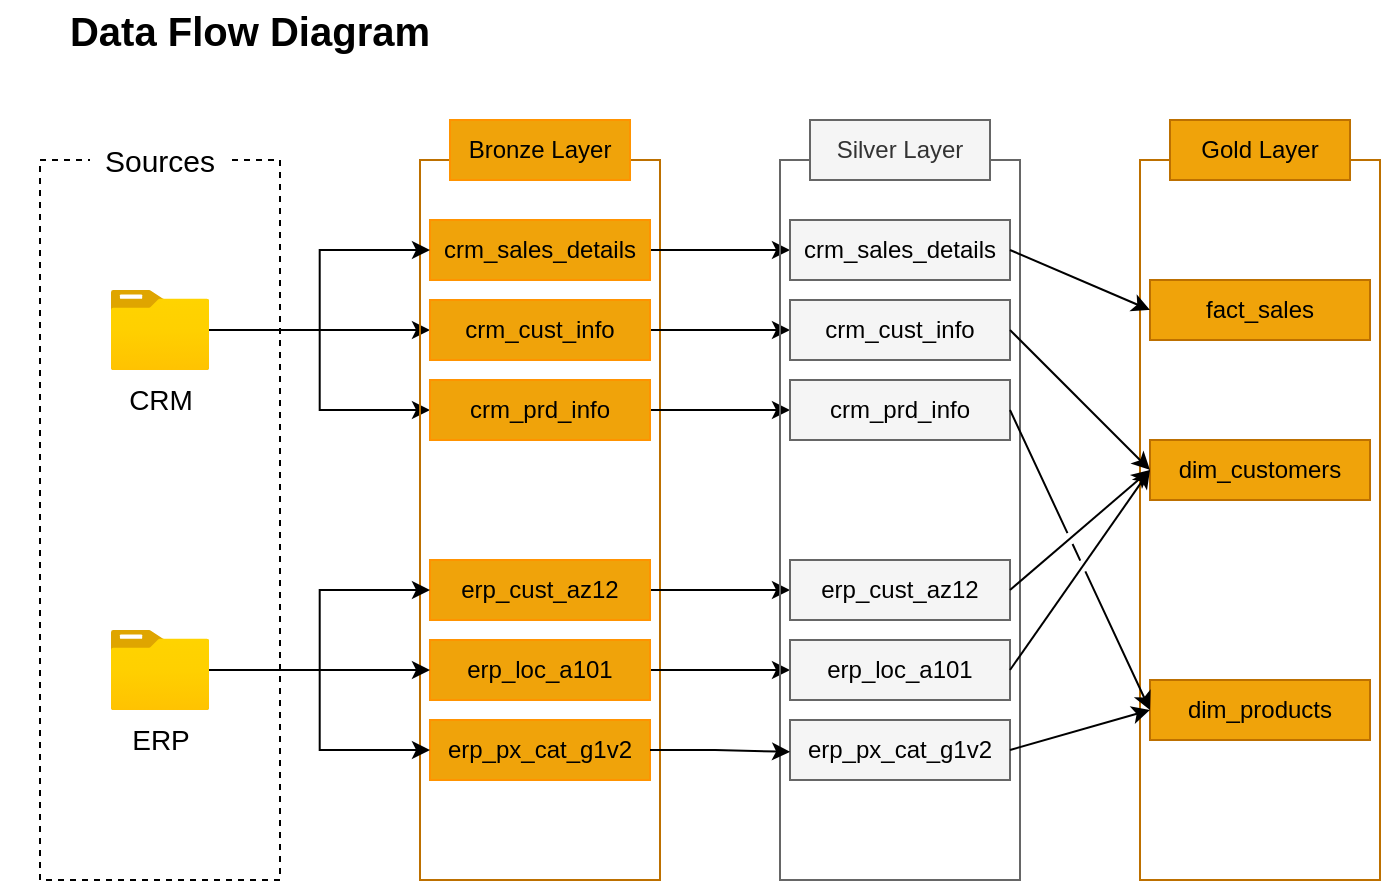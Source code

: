 <mxfile version="28.1.2">
  <diagram name="Page-1" id="qaHxjlIgyF3mS0MB5tUM">
    <mxGraphModel dx="1544" dy="597" grid="1" gridSize="10" guides="1" tooltips="1" connect="1" arrows="1" fold="1" page="1" pageScale="1" pageWidth="850" pageHeight="1100" math="0" shadow="0">
      <root>
        <mxCell id="0" />
        <mxCell id="1" parent="0" />
        <mxCell id="HyrF-hgenXq-LI7c3E3h-1" value="&lt;b&gt;&lt;font style=&quot;font-size: 20px;&quot;&gt;Data Flow Diagram&lt;/font&gt;&lt;/b&gt;" style="text;html=1;align=center;verticalAlign=middle;whiteSpace=wrap;rounded=0;" parent="1" vertex="1">
          <mxGeometry x="-170" y="10" width="250" height="30" as="geometry" />
        </mxCell>
        <mxCell id="HyrF-hgenXq-LI7c3E3h-2" value="" style="rounded=0;whiteSpace=wrap;html=1;fillColor=none;dashed=1;strokeColor=default;" parent="1" vertex="1">
          <mxGeometry x="-150" y="90" width="120" height="360" as="geometry" />
        </mxCell>
        <mxCell id="HyrF-hgenXq-LI7c3E3h-3" value="&lt;font style=&quot;font-size: 15px;&quot;&gt;Sources&lt;/font&gt;" style="rounded=0;whiteSpace=wrap;html=1;fillColor=default;strokeColor=none;" parent="1" vertex="1">
          <mxGeometry x="-125" y="70" width="70" height="40" as="geometry" />
        </mxCell>
        <mxCell id="HyrF-hgenXq-LI7c3E3h-14" style="edgeStyle=orthogonalEdgeStyle;rounded=0;orthogonalLoop=1;jettySize=auto;html=1;entryX=0;entryY=0.5;entryDx=0;entryDy=0;" parent="1" source="HyrF-hgenXq-LI7c3E3h-4" target="HyrF-hgenXq-LI7c3E3h-11" edge="1">
          <mxGeometry relative="1" as="geometry" />
        </mxCell>
        <mxCell id="HyrF-hgenXq-LI7c3E3h-22" style="edgeStyle=orthogonalEdgeStyle;rounded=0;orthogonalLoop=1;jettySize=auto;html=1;entryX=0;entryY=0.5;entryDx=0;entryDy=0;" parent="1" source="HyrF-hgenXq-LI7c3E3h-4" target="HyrF-hgenXq-LI7c3E3h-10" edge="1">
          <mxGeometry relative="1" as="geometry" />
        </mxCell>
        <mxCell id="HyrF-hgenXq-LI7c3E3h-4" value="&lt;font style=&quot;font-size: 14px;&quot;&gt;CRM&lt;/font&gt;" style="image;aspect=fixed;html=1;points=[];align=center;fontSize=12;image=img/lib/azure2/general/Folder_Blank.svg;" parent="1" vertex="1">
          <mxGeometry x="-114.64" y="155" width="49.29" height="40" as="geometry" />
        </mxCell>
        <mxCell id="HyrF-hgenXq-LI7c3E3h-5" value="&lt;font style=&quot;font-size: 14px;&quot;&gt;ERP&lt;/font&gt;" style="image;aspect=fixed;html=1;points=[];align=center;fontSize=12;image=img/lib/azure2/general/Folder_Blank.svg;" parent="1" vertex="1">
          <mxGeometry x="-114.64" y="325" width="49.29" height="40" as="geometry" />
        </mxCell>
        <mxCell id="HyrF-hgenXq-LI7c3E3h-6" value="" style="rounded=0;whiteSpace=wrap;html=1;fillColor=none;fontColor=#000000;strokeColor=#BD7000;" parent="1" vertex="1">
          <mxGeometry x="40" y="90" width="120" height="360" as="geometry" />
        </mxCell>
        <mxCell id="HyrF-hgenXq-LI7c3E3h-7" value="Bronze Layer" style="rounded=0;whiteSpace=wrap;html=1;fillColor=light-dark(#f0a30a, #ffe9bd);strokeColor=light-dark(#FF9300, #ffe6c2);fontColor=#000000;" parent="1" vertex="1">
          <mxGeometry x="55" y="70" width="90" height="30" as="geometry" />
        </mxCell>
        <mxCell id="A2KfE7E6hWgVUClvY2Dg-9" style="edgeStyle=orthogonalEdgeStyle;rounded=0;orthogonalLoop=1;jettySize=auto;html=1;entryX=0;entryY=0.5;entryDx=0;entryDy=0;" parent="1" source="HyrF-hgenXq-LI7c3E3h-9" target="A2KfE7E6hWgVUClvY2Dg-3" edge="1">
          <mxGeometry relative="1" as="geometry" />
        </mxCell>
        <mxCell id="HyrF-hgenXq-LI7c3E3h-9" value="&lt;font style=&quot;color: rgb(0, 0, 0);&quot;&gt;crm_sales_details&lt;/font&gt;" style="rounded=0;whiteSpace=wrap;html=1;fillColor=light-dark(#f0a30a, #ffe9bd);strokeColor=light-dark(#FF9300, #ffe6c2);fontColor=#000000;" parent="1" vertex="1">
          <mxGeometry x="45" y="120" width="110" height="30" as="geometry" />
        </mxCell>
        <mxCell id="A2KfE7E6hWgVUClvY2Dg-10" style="edgeStyle=orthogonalEdgeStyle;rounded=0;orthogonalLoop=1;jettySize=auto;html=1;entryX=0;entryY=0.5;entryDx=0;entryDy=0;" parent="1" source="HyrF-hgenXq-LI7c3E3h-10" target="A2KfE7E6hWgVUClvY2Dg-4" edge="1">
          <mxGeometry relative="1" as="geometry" />
        </mxCell>
        <mxCell id="HyrF-hgenXq-LI7c3E3h-10" value="&lt;font style=&quot;color: rgb(0, 0, 0);&quot;&gt;crm_cust_info&lt;/font&gt;" style="rounded=0;whiteSpace=wrap;html=1;fillColor=light-dark(#f0a30a, #ffe9bd);strokeColor=light-dark(#FF9300, #ffe6c2);fontColor=#000000;" parent="1" vertex="1">
          <mxGeometry x="45" y="160" width="110" height="30" as="geometry" />
        </mxCell>
        <mxCell id="A2KfE7E6hWgVUClvY2Dg-11" style="edgeStyle=orthogonalEdgeStyle;rounded=0;orthogonalLoop=1;jettySize=auto;html=1;entryX=0;entryY=0.5;entryDx=0;entryDy=0;" parent="1" source="HyrF-hgenXq-LI7c3E3h-11" target="A2KfE7E6hWgVUClvY2Dg-5" edge="1">
          <mxGeometry relative="1" as="geometry" />
        </mxCell>
        <mxCell id="HyrF-hgenXq-LI7c3E3h-11" value="&lt;font style=&quot;color: rgb(0, 0, 0);&quot;&gt;crm_prd_info&lt;/font&gt;" style="rounded=0;whiteSpace=wrap;html=1;fillColor=light-dark(#f0a30a, #ffe9bd);strokeColor=light-dark(#FF9300, #ffe6c2);fontColor=#000000;" parent="1" vertex="1">
          <mxGeometry x="45" y="200" width="110" height="30" as="geometry" />
        </mxCell>
        <mxCell id="HyrF-hgenXq-LI7c3E3h-12" style="edgeStyle=orthogonalEdgeStyle;rounded=0;orthogonalLoop=1;jettySize=auto;html=1;entryX=0;entryY=0.5;entryDx=0;entryDy=0;" parent="1" source="HyrF-hgenXq-LI7c3E3h-4" target="HyrF-hgenXq-LI7c3E3h-9" edge="1">
          <mxGeometry relative="1" as="geometry">
            <mxPoint x="-60" y="180" as="sourcePoint" />
            <mxPoint x="42" y="134" as="targetPoint" />
          </mxGeometry>
        </mxCell>
        <mxCell id="A2KfE7E6hWgVUClvY2Dg-12" style="edgeStyle=orthogonalEdgeStyle;rounded=0;orthogonalLoop=1;jettySize=auto;html=1;entryX=0;entryY=0.5;entryDx=0;entryDy=0;" parent="1" source="HyrF-hgenXq-LI7c3E3h-15" target="A2KfE7E6hWgVUClvY2Dg-6" edge="1">
          <mxGeometry relative="1" as="geometry" />
        </mxCell>
        <mxCell id="HyrF-hgenXq-LI7c3E3h-15" value="&lt;font style=&quot;color: rgb(0, 0, 0);&quot;&gt;erp_cust_az12&lt;/font&gt;" style="rounded=0;whiteSpace=wrap;html=1;fillColor=light-dark(#f0a30a, #ffe9bd);strokeColor=light-dark(#FF9300, #ffe6c2);fontColor=#000000;" parent="1" vertex="1">
          <mxGeometry x="45" y="290" width="110" height="30" as="geometry" />
        </mxCell>
        <mxCell id="A2KfE7E6hWgVUClvY2Dg-13" style="edgeStyle=orthogonalEdgeStyle;rounded=0;orthogonalLoop=1;jettySize=auto;html=1;entryX=0;entryY=0.5;entryDx=0;entryDy=0;" parent="1" source="HyrF-hgenXq-LI7c3E3h-16" target="A2KfE7E6hWgVUClvY2Dg-7" edge="1">
          <mxGeometry relative="1" as="geometry" />
        </mxCell>
        <mxCell id="HyrF-hgenXq-LI7c3E3h-16" value="&lt;font style=&quot;color: rgb(0, 0, 0);&quot;&gt;erp_loc_a101&lt;/font&gt;" style="rounded=0;whiteSpace=wrap;html=1;fillColor=light-dark(#f0a30a, #ffe9bd);strokeColor=light-dark(#FF9300, #ffe6c2);fontColor=#000000;" parent="1" vertex="1">
          <mxGeometry x="45" y="330" width="110" height="30" as="geometry" />
        </mxCell>
        <mxCell id="HyrF-hgenXq-LI7c3E3h-17" value="&lt;font style=&quot;color: rgb(0, 0, 0);&quot;&gt;erp_px_cat_g1v2&lt;/font&gt;" style="rounded=0;whiteSpace=wrap;html=1;fillColor=light-dark(#f0a30a, #ffe9bd);strokeColor=light-dark(#FF9300, #ffe6c2);fontColor=#000000;" parent="1" vertex="1">
          <mxGeometry x="45" y="370" width="110" height="30" as="geometry" />
        </mxCell>
        <mxCell id="HyrF-hgenXq-LI7c3E3h-18" style="edgeStyle=orthogonalEdgeStyle;rounded=0;orthogonalLoop=1;jettySize=auto;html=1;entryX=0;entryY=0.5;entryDx=0;entryDy=0;" parent="1" source="HyrF-hgenXq-LI7c3E3h-5" target="HyrF-hgenXq-LI7c3E3h-15" edge="1">
          <mxGeometry relative="1" as="geometry" />
        </mxCell>
        <mxCell id="HyrF-hgenXq-LI7c3E3h-19" style="edgeStyle=orthogonalEdgeStyle;rounded=0;orthogonalLoop=1;jettySize=auto;html=1;entryX=0;entryY=0.5;entryDx=0;entryDy=0;" parent="1" source="HyrF-hgenXq-LI7c3E3h-5" target="HyrF-hgenXq-LI7c3E3h-16" edge="1">
          <mxGeometry relative="1" as="geometry">
            <mxPoint x="43" y="345" as="targetPoint" />
          </mxGeometry>
        </mxCell>
        <mxCell id="HyrF-hgenXq-LI7c3E3h-20" style="edgeStyle=orthogonalEdgeStyle;rounded=0;orthogonalLoop=1;jettySize=auto;html=1;entryX=0;entryY=0.5;entryDx=0;entryDy=0;" parent="1" source="HyrF-hgenXq-LI7c3E3h-5" target="HyrF-hgenXq-LI7c3E3h-17" edge="1">
          <mxGeometry relative="1" as="geometry" />
        </mxCell>
        <mxCell id="A2KfE7E6hWgVUClvY2Dg-1" value="" style="rounded=0;whiteSpace=wrap;html=1;fillColor=none;strokeColor=#666666;fontColor=#333333;" parent="1" vertex="1">
          <mxGeometry x="220" y="90" width="120" height="360" as="geometry" />
        </mxCell>
        <mxCell id="A2KfE7E6hWgVUClvY2Dg-2" value="Silver Layer" style="rounded=0;whiteSpace=wrap;html=1;fillColor=#f5f5f5;strokeColor=#666666;fontColor=#333333;" parent="1" vertex="1">
          <mxGeometry x="235" y="70" width="90" height="30" as="geometry" />
        </mxCell>
        <mxCell id="A2KfE7E6hWgVUClvY2Dg-3" value="&lt;font style=&quot;color: rgb(0, 0, 0);&quot;&gt;crm_sales_details&lt;/font&gt;" style="rounded=0;whiteSpace=wrap;html=1;fillColor=#f5f5f5;strokeColor=#666666;fontColor=#333333;" parent="1" vertex="1">
          <mxGeometry x="225" y="120" width="110" height="30" as="geometry" />
        </mxCell>
        <mxCell id="A2KfE7E6hWgVUClvY2Dg-4" value="&lt;font style=&quot;color: rgb(0, 0, 0);&quot;&gt;crm_cust_info&lt;/font&gt;" style="rounded=0;whiteSpace=wrap;html=1;fillColor=#f5f5f5;strokeColor=#666666;fontColor=#333333;" parent="1" vertex="1">
          <mxGeometry x="225" y="160" width="110" height="30" as="geometry" />
        </mxCell>
        <mxCell id="A2KfE7E6hWgVUClvY2Dg-5" value="&lt;font style=&quot;color: rgb(0, 0, 0);&quot;&gt;crm_prd_info&lt;/font&gt;" style="rounded=0;whiteSpace=wrap;html=1;fillColor=#f5f5f5;strokeColor=#666666;fontColor=#333333;" parent="1" vertex="1">
          <mxGeometry x="225" y="200" width="110" height="30" as="geometry" />
        </mxCell>
        <mxCell id="A2KfE7E6hWgVUClvY2Dg-6" value="&lt;font style=&quot;color: rgb(0, 0, 0);&quot;&gt;erp_cust_az12&lt;/font&gt;" style="rounded=0;whiteSpace=wrap;html=1;fillColor=#f5f5f5;strokeColor=#666666;fontColor=#333333;" parent="1" vertex="1">
          <mxGeometry x="225" y="290" width="110" height="30" as="geometry" />
        </mxCell>
        <mxCell id="A2KfE7E6hWgVUClvY2Dg-7" value="&lt;font style=&quot;color: rgb(0, 0, 0);&quot;&gt;erp_loc_a101&lt;/font&gt;" style="rounded=0;whiteSpace=wrap;html=1;fillColor=#f5f5f5;strokeColor=#666666;fontColor=#333333;" parent="1" vertex="1">
          <mxGeometry x="225" y="330" width="110" height="30" as="geometry" />
        </mxCell>
        <mxCell id="A2KfE7E6hWgVUClvY2Dg-8" value="&lt;font style=&quot;color: rgb(0, 0, 0);&quot;&gt;erp_px_cat_g1v2&lt;/font&gt;" style="rounded=0;whiteSpace=wrap;html=1;fillColor=#f5f5f5;strokeColor=#666666;fontColor=#333333;" parent="1" vertex="1">
          <mxGeometry x="225" y="370" width="110" height="30" as="geometry" />
        </mxCell>
        <mxCell id="A2KfE7E6hWgVUClvY2Dg-14" style="edgeStyle=orthogonalEdgeStyle;rounded=0;orthogonalLoop=1;jettySize=auto;html=1;entryX=0.042;entryY=0.822;entryDx=0;entryDy=0;entryPerimeter=0;" parent="1" source="HyrF-hgenXq-LI7c3E3h-17" target="A2KfE7E6hWgVUClvY2Dg-1" edge="1">
          <mxGeometry relative="1" as="geometry" />
        </mxCell>
        <mxCell id="7bQBxNBu7VF-Onyr-HNl-1" value="" style="rounded=0;whiteSpace=wrap;html=1;fillColor=none;strokeColor=#BD7000;fontColor=#000000;" vertex="1" parent="1">
          <mxGeometry x="400" y="90" width="120" height="360" as="geometry" />
        </mxCell>
        <mxCell id="7bQBxNBu7VF-Onyr-HNl-2" value="Gold Layer" style="rounded=0;whiteSpace=wrap;html=1;fillColor=#f0a30a;strokeColor=#BD7000;fontColor=#000000;" vertex="1" parent="1">
          <mxGeometry x="415" y="70" width="90" height="30" as="geometry" />
        </mxCell>
        <mxCell id="7bQBxNBu7VF-Onyr-HNl-3" value="&lt;font style=&quot;color: rgb(0, 0, 0);&quot;&gt;fact_sales&lt;/font&gt;" style="rounded=0;whiteSpace=wrap;html=1;fillColor=#f0a30a;strokeColor=#BD7000;fontColor=#000000;" vertex="1" parent="1">
          <mxGeometry x="405" y="150" width="110" height="30" as="geometry" />
        </mxCell>
        <mxCell id="7bQBxNBu7VF-Onyr-HNl-4" value="&lt;font style=&quot;color: rgb(0, 0, 0);&quot;&gt;dim_customers&lt;/font&gt;" style="rounded=0;whiteSpace=wrap;html=1;fillColor=#f0a30a;strokeColor=#BD7000;fontColor=#000000;" vertex="1" parent="1">
          <mxGeometry x="405" y="230" width="110" height="30" as="geometry" />
        </mxCell>
        <mxCell id="7bQBxNBu7VF-Onyr-HNl-5" value="&lt;font style=&quot;color: rgb(0, 0, 0);&quot;&gt;dim_products&lt;/font&gt;" style="rounded=0;whiteSpace=wrap;html=1;fillColor=#f0a30a;strokeColor=#BD7000;fontColor=#000000;" vertex="1" parent="1">
          <mxGeometry x="405" y="350" width="110" height="30" as="geometry" />
        </mxCell>
        <mxCell id="7bQBxNBu7VF-Onyr-HNl-11" value="" style="endArrow=classic;html=1;rounded=0;exitX=1;exitY=0.5;exitDx=0;exitDy=0;entryX=0;entryY=0.5;entryDx=0;entryDy=0;jumpStyle=gap;" edge="1" parent="1" source="A2KfE7E6hWgVUClvY2Dg-4" target="7bQBxNBu7VF-Onyr-HNl-4">
          <mxGeometry width="50" height="50" relative="1" as="geometry">
            <mxPoint x="270" y="270" as="sourcePoint" />
            <mxPoint x="320" y="220" as="targetPoint" />
          </mxGeometry>
        </mxCell>
        <mxCell id="7bQBxNBu7VF-Onyr-HNl-12" value="" style="endArrow=classic;html=1;rounded=0;exitX=1;exitY=0.5;exitDx=0;exitDy=0;entryX=0;entryY=0.5;entryDx=0;entryDy=0;jumpStyle=gap;" edge="1" parent="1" source="A2KfE7E6hWgVUClvY2Dg-6" target="7bQBxNBu7VF-Onyr-HNl-4">
          <mxGeometry width="50" height="50" relative="1" as="geometry">
            <mxPoint x="360" y="190" as="sourcePoint" />
            <mxPoint x="430" y="260" as="targetPoint" />
          </mxGeometry>
        </mxCell>
        <mxCell id="7bQBxNBu7VF-Onyr-HNl-13" value="" style="endArrow=classic;html=1;rounded=0;exitX=1;exitY=0.5;exitDx=0;exitDy=0;entryX=0;entryY=0.5;entryDx=0;entryDy=0;jumpStyle=gap;" edge="1" parent="1" source="A2KfE7E6hWgVUClvY2Dg-7" target="7bQBxNBu7VF-Onyr-HNl-4">
          <mxGeometry width="50" height="50" relative="1" as="geometry">
            <mxPoint x="370" y="300" as="sourcePoint" />
            <mxPoint x="440" y="370" as="targetPoint" />
          </mxGeometry>
        </mxCell>
        <mxCell id="7bQBxNBu7VF-Onyr-HNl-14" value="" style="endArrow=classic;html=1;rounded=0;exitX=1;exitY=0.5;exitDx=0;exitDy=0;entryX=0;entryY=0.5;entryDx=0;entryDy=0;jumpStyle=gap;" edge="1" parent="1" source="A2KfE7E6hWgVUClvY2Dg-5" target="7bQBxNBu7VF-Onyr-HNl-5">
          <mxGeometry width="50" height="50" relative="1" as="geometry">
            <mxPoint x="390" y="280" as="sourcePoint" />
            <mxPoint x="460" y="350" as="targetPoint" />
          </mxGeometry>
        </mxCell>
        <mxCell id="7bQBxNBu7VF-Onyr-HNl-15" value="" style="endArrow=classic;html=1;rounded=0;exitX=1;exitY=0.5;exitDx=0;exitDy=0;entryX=0;entryY=0.5;entryDx=0;entryDy=0;jumpStyle=gap;" edge="1" parent="1" source="A2KfE7E6hWgVUClvY2Dg-8" target="7bQBxNBu7VF-Onyr-HNl-5">
          <mxGeometry width="50" height="50" relative="1" as="geometry">
            <mxPoint x="380" y="350" as="sourcePoint" />
            <mxPoint x="450" y="420" as="targetPoint" />
          </mxGeometry>
        </mxCell>
        <mxCell id="7bQBxNBu7VF-Onyr-HNl-16" value="" style="endArrow=classic;html=1;rounded=0;exitX=1;exitY=0.5;exitDx=0;exitDy=0;entryX=0;entryY=0.5;entryDx=0;entryDy=0;" edge="1" parent="1" source="A2KfE7E6hWgVUClvY2Dg-3" target="7bQBxNBu7VF-Onyr-HNl-3">
          <mxGeometry width="50" height="50" relative="1" as="geometry">
            <mxPoint x="400" y="200" as="sourcePoint" />
            <mxPoint x="470" y="270" as="targetPoint" />
          </mxGeometry>
        </mxCell>
      </root>
    </mxGraphModel>
  </diagram>
</mxfile>

